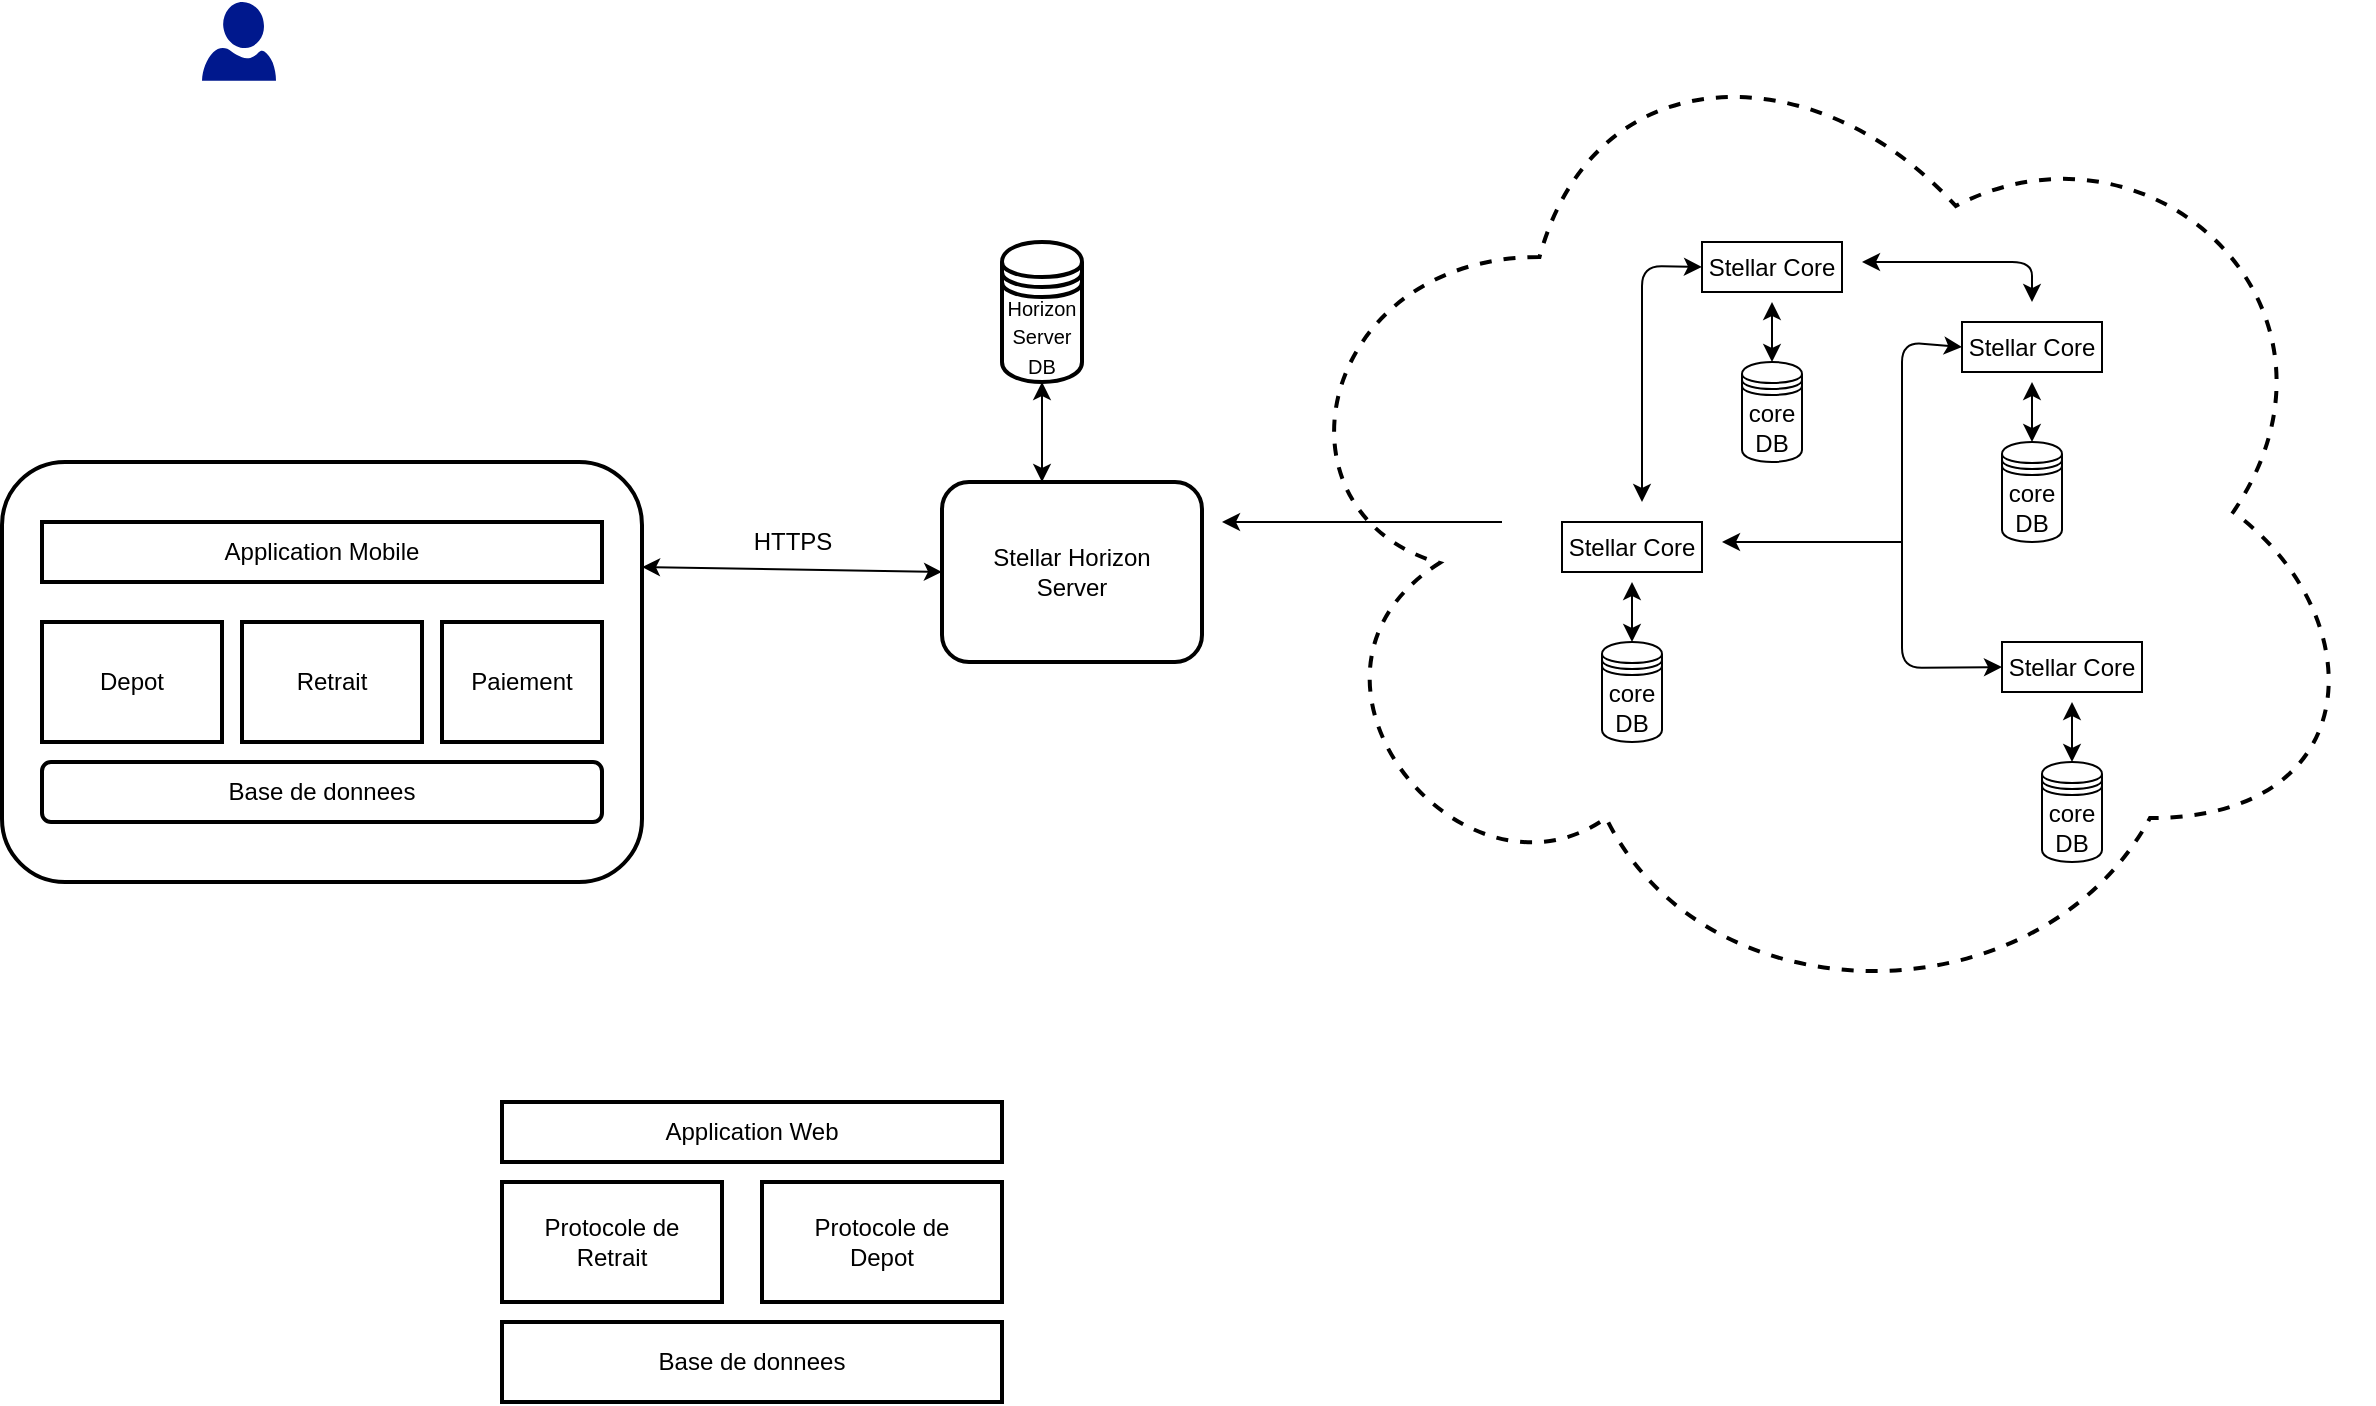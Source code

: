 <mxfile version="14.9.6" type="github">
  <diagram id="CUjo6yYS2-jJRDScZkBN" name="Page-1">
    <mxGraphModel dx="1751" dy="1161" grid="1" gridSize="10" guides="1" tooltips="1" connect="1" arrows="1" fold="1" page="0" pageScale="1" pageWidth="1600" pageHeight="900" math="0" shadow="0">
      <root>
        <mxCell id="0" />
        <mxCell id="1" parent="0" />
        <mxCell id="hTWjDd71BqVDaGFgW95k-2" value="" style="aspect=fixed;pointerEvents=1;shadow=0;dashed=0;html=1;strokeColor=none;labelPosition=center;verticalLabelPosition=bottom;verticalAlign=top;align=center;fillColor=#00188D;shape=mxgraph.azure.user" parent="1" vertex="1">
          <mxGeometry x="100" y="-40" width="37" height="39.36" as="geometry" />
        </mxCell>
        <mxCell id="hTWjDd71BqVDaGFgW95k-7" value="&lt;font style=&quot;font-size: 12px&quot;&gt;core&lt;br&gt;DB&lt;/font&gt;" style="shape=datastore;whiteSpace=wrap;html=1;" parent="1" vertex="1">
          <mxGeometry x="800" y="280" width="30" height="50" as="geometry" />
        </mxCell>
        <mxCell id="hTWjDd71BqVDaGFgW95k-11" value="Stellar Core" style="rounded=0;whiteSpace=wrap;html=1;" parent="1" vertex="1">
          <mxGeometry x="780" y="220" width="70" height="25" as="geometry" />
        </mxCell>
        <mxCell id="hTWjDd71BqVDaGFgW95k-23" value="" style="endArrow=classic;startArrow=classic;html=1;exitX=0.5;exitY=0;exitDx=0;exitDy=0;" parent="1" source="hTWjDd71BqVDaGFgW95k-7" edge="1">
          <mxGeometry width="50" height="50" relative="1" as="geometry">
            <mxPoint x="870" y="210" as="sourcePoint" />
            <mxPoint x="815" y="250" as="targetPoint" />
          </mxGeometry>
        </mxCell>
        <mxCell id="hTWjDd71BqVDaGFgW95k-33" value="&lt;font style=&quot;font-size: 12px&quot;&gt;core&lt;br&gt;DB&lt;/font&gt;" style="shape=datastore;whiteSpace=wrap;html=1;" parent="1" vertex="1">
          <mxGeometry x="870" y="140" width="30" height="50" as="geometry" />
        </mxCell>
        <mxCell id="hTWjDd71BqVDaGFgW95k-34" value="Stellar Core" style="rounded=0;whiteSpace=wrap;html=1;" parent="1" vertex="1">
          <mxGeometry x="850" y="80" width="70" height="25" as="geometry" />
        </mxCell>
        <mxCell id="hTWjDd71BqVDaGFgW95k-35" value="" style="endArrow=classic;startArrow=classic;html=1;exitX=0.5;exitY=0;exitDx=0;exitDy=0;" parent="1" source="hTWjDd71BqVDaGFgW95k-33" edge="1">
          <mxGeometry width="50" height="50" relative="1" as="geometry">
            <mxPoint x="940" y="70" as="sourcePoint" />
            <mxPoint x="885" y="110" as="targetPoint" />
          </mxGeometry>
        </mxCell>
        <mxCell id="hTWjDd71BqVDaGFgW95k-36" value="&lt;font style=&quot;font-size: 12px&quot;&gt;core&lt;br&gt;DB&lt;/font&gt;" style="shape=datastore;whiteSpace=wrap;html=1;" parent="1" vertex="1">
          <mxGeometry x="1000" y="180" width="30" height="50" as="geometry" />
        </mxCell>
        <mxCell id="hTWjDd71BqVDaGFgW95k-37" value="Stellar Core" style="rounded=0;whiteSpace=wrap;html=1;" parent="1" vertex="1">
          <mxGeometry x="980" y="120" width="70" height="25" as="geometry" />
        </mxCell>
        <mxCell id="hTWjDd71BqVDaGFgW95k-38" value="" style="endArrow=classic;startArrow=classic;html=1;exitX=0.5;exitY=0;exitDx=0;exitDy=0;" parent="1" source="hTWjDd71BqVDaGFgW95k-36" edge="1">
          <mxGeometry width="50" height="50" relative="1" as="geometry">
            <mxPoint x="1070" y="110" as="sourcePoint" />
            <mxPoint x="1015" y="150" as="targetPoint" />
          </mxGeometry>
        </mxCell>
        <mxCell id="hTWjDd71BqVDaGFgW95k-39" value="&lt;font style=&quot;font-size: 12px&quot;&gt;core&lt;br&gt;DB&lt;/font&gt;" style="shape=datastore;whiteSpace=wrap;html=1;" parent="1" vertex="1">
          <mxGeometry x="1020" y="340" width="30" height="50" as="geometry" />
        </mxCell>
        <mxCell id="hTWjDd71BqVDaGFgW95k-40" value="Stellar Core" style="rounded=0;whiteSpace=wrap;html=1;" parent="1" vertex="1">
          <mxGeometry x="1000" y="280" width="70" height="25" as="geometry" />
        </mxCell>
        <mxCell id="hTWjDd71BqVDaGFgW95k-41" value="" style="endArrow=classic;startArrow=classic;html=1;exitX=0.5;exitY=0;exitDx=0;exitDy=0;" parent="1" source="hTWjDd71BqVDaGFgW95k-39" edge="1">
          <mxGeometry width="50" height="50" relative="1" as="geometry">
            <mxPoint x="1090" y="270" as="sourcePoint" />
            <mxPoint x="1035" y="310" as="targetPoint" />
          </mxGeometry>
        </mxCell>
        <mxCell id="hTWjDd71BqVDaGFgW95k-42" value="" style="endArrow=classic;startArrow=classic;html=1;entryX=0;entryY=0.5;entryDx=0;entryDy=0;" parent="1" target="hTWjDd71BqVDaGFgW95k-34" edge="1">
          <mxGeometry width="50" height="50" relative="1" as="geometry">
            <mxPoint x="820" y="210" as="sourcePoint" />
            <mxPoint x="820" y="60" as="targetPoint" />
            <Array as="points">
              <mxPoint x="820" y="92" />
            </Array>
          </mxGeometry>
        </mxCell>
        <mxCell id="hTWjDd71BqVDaGFgW95k-43" value="" style="endArrow=classic;startArrow=classic;html=1;" parent="1" edge="1">
          <mxGeometry width="50" height="50" relative="1" as="geometry">
            <mxPoint x="930" y="90" as="sourcePoint" />
            <mxPoint x="1015" y="110" as="targetPoint" />
            <Array as="points">
              <mxPoint x="1015" y="90" />
            </Array>
          </mxGeometry>
        </mxCell>
        <mxCell id="hTWjDd71BqVDaGFgW95k-44" value="" style="endArrow=classic;startArrow=classic;html=1;entryX=0;entryY=0.5;entryDx=0;entryDy=0;exitX=0;exitY=0.5;exitDx=0;exitDy=0;" parent="1" source="hTWjDd71BqVDaGFgW95k-37" target="hTWjDd71BqVDaGFgW95k-40" edge="1">
          <mxGeometry width="50" height="50" relative="1" as="geometry">
            <mxPoint x="940" y="120" as="sourcePoint" />
            <mxPoint x="880" y="100" as="targetPoint" />
            <Array as="points">
              <mxPoint x="950" y="130" />
              <mxPoint x="950" y="293" />
            </Array>
          </mxGeometry>
        </mxCell>
        <mxCell id="hTWjDd71BqVDaGFgW95k-45" value="" style="endArrow=classic;html=1;" parent="1" edge="1">
          <mxGeometry width="50" height="50" relative="1" as="geometry">
            <mxPoint x="950" y="230" as="sourcePoint" />
            <mxPoint x="860" y="230" as="targetPoint" />
          </mxGeometry>
        </mxCell>
        <mxCell id="hTWjDd71BqVDaGFgW95k-47" value="" style="ellipse;shape=cloud;whiteSpace=wrap;html=1;dashed=1;fillColor=none;strokeWidth=2;" parent="1" vertex="1">
          <mxGeometry x="630" y="-40" width="555" height="510" as="geometry" />
        </mxCell>
        <mxCell id="hTWjDd71BqVDaGFgW95k-48" value="Stellar Horizon&lt;br&gt;Server" style="rounded=1;whiteSpace=wrap;html=1;strokeWidth=2;fillColor=none;" parent="1" vertex="1">
          <mxGeometry x="470" y="200" width="130" height="90" as="geometry" />
        </mxCell>
        <mxCell id="hTWjDd71BqVDaGFgW95k-51" value="" style="endArrow=classic;html=1;" parent="1" edge="1">
          <mxGeometry width="50" height="50" relative="1" as="geometry">
            <mxPoint x="750" y="220" as="sourcePoint" />
            <mxPoint x="610" y="220" as="targetPoint" />
          </mxGeometry>
        </mxCell>
        <mxCell id="hTWjDd71BqVDaGFgW95k-52" value="&lt;font style=&quot;font-size: 10px&quot;&gt;Horizon&lt;br&gt;Server&lt;br&gt;DB&lt;/font&gt;" style="shape=datastore;whiteSpace=wrap;html=1;strokeColor=#000000;strokeWidth=2;fillColor=none;" parent="1" vertex="1">
          <mxGeometry x="500" y="80" width="40" height="70" as="geometry" />
        </mxCell>
        <mxCell id="hTWjDd71BqVDaGFgW95k-55" value="" style="endArrow=classic;startArrow=classic;html=1;" parent="1" edge="1">
          <mxGeometry width="50" height="50" relative="1" as="geometry">
            <mxPoint x="520" y="200" as="sourcePoint" />
            <mxPoint x="520" y="150" as="targetPoint" />
          </mxGeometry>
        </mxCell>
        <mxCell id="0A0NfgN1Bw4R6kFDzpNf-4" value="Application Mobile" style="rounded=0;whiteSpace=wrap;html=1;strokeColor=#000000;strokeWidth=2;fillColor=none;" vertex="1" parent="1">
          <mxGeometry x="20" y="220" width="280" height="30" as="geometry" />
        </mxCell>
        <mxCell id="0A0NfgN1Bw4R6kFDzpNf-5" value="Depot" style="rounded=0;whiteSpace=wrap;html=1;strokeColor=#000000;strokeWidth=2;fillColor=none;" vertex="1" parent="1">
          <mxGeometry x="20" y="270" width="90" height="60" as="geometry" />
        </mxCell>
        <mxCell id="0A0NfgN1Bw4R6kFDzpNf-6" value="Retrait" style="rounded=0;whiteSpace=wrap;html=1;strokeColor=#000000;strokeWidth=2;fillColor=none;" vertex="1" parent="1">
          <mxGeometry x="120" y="270" width="90" height="60" as="geometry" />
        </mxCell>
        <mxCell id="0A0NfgN1Bw4R6kFDzpNf-7" value="Paiement" style="rounded=0;whiteSpace=wrap;html=1;strokeColor=#000000;strokeWidth=2;fillColor=none;" vertex="1" parent="1">
          <mxGeometry x="220" y="270" width="80" height="60" as="geometry" />
        </mxCell>
        <mxCell id="0A0NfgN1Bw4R6kFDzpNf-8" value="Base de donnees" style="rounded=1;whiteSpace=wrap;html=1;strokeColor=#000000;strokeWidth=2;fillColor=none;" vertex="1" parent="1">
          <mxGeometry x="20" y="340" width="280" height="30" as="geometry" />
        </mxCell>
        <mxCell id="0A0NfgN1Bw4R6kFDzpNf-9" value="" style="rounded=1;whiteSpace=wrap;html=1;strokeColor=#000000;strokeWidth=2;fillColor=none;" vertex="1" parent="1">
          <mxGeometry y="190" width="320" height="210" as="geometry" />
        </mxCell>
        <mxCell id="0A0NfgN1Bw4R6kFDzpNf-10" value="" style="endArrow=classic;startArrow=classic;html=1;exitX=1;exitY=0.25;exitDx=0;exitDy=0;entryX=0;entryY=0.5;entryDx=0;entryDy=0;" edge="1" parent="1" source="0A0NfgN1Bw4R6kFDzpNf-9" target="hTWjDd71BqVDaGFgW95k-48">
          <mxGeometry width="50" height="50" relative="1" as="geometry">
            <mxPoint x="470" y="340" as="sourcePoint" />
            <mxPoint x="520" y="290" as="targetPoint" />
          </mxGeometry>
        </mxCell>
        <mxCell id="0A0NfgN1Bw4R6kFDzpNf-11" value="HTTPS" style="text;html=1;align=center;verticalAlign=middle;resizable=0;points=[];autosize=1;strokeColor=none;" vertex="1" parent="1">
          <mxGeometry x="370" y="220" width="50" height="20" as="geometry" />
        </mxCell>
        <mxCell id="0A0NfgN1Bw4R6kFDzpNf-13" value="Application Web" style="rounded=0;whiteSpace=wrap;html=1;strokeColor=#000000;strokeWidth=2;fillColor=none;" vertex="1" parent="1">
          <mxGeometry x="250" y="510" width="250" height="30" as="geometry" />
        </mxCell>
        <mxCell id="0A0NfgN1Bw4R6kFDzpNf-14" value="Protocole de&lt;br&gt;Retrait" style="rounded=0;whiteSpace=wrap;html=1;strokeColor=#000000;strokeWidth=2;fillColor=none;" vertex="1" parent="1">
          <mxGeometry x="250" y="550" width="110" height="60" as="geometry" />
        </mxCell>
        <mxCell id="0A0NfgN1Bw4R6kFDzpNf-15" value="Protocole de&lt;br&gt;Depot" style="rounded=0;whiteSpace=wrap;html=1;strokeColor=#000000;strokeWidth=2;fillColor=none;" vertex="1" parent="1">
          <mxGeometry x="380" y="550" width="120" height="60" as="geometry" />
        </mxCell>
        <mxCell id="0A0NfgN1Bw4R6kFDzpNf-16" value="Base de donnees" style="rounded=0;whiteSpace=wrap;html=1;strokeColor=#000000;strokeWidth=2;fillColor=none;" vertex="1" parent="1">
          <mxGeometry x="250" y="620" width="250" height="40" as="geometry" />
        </mxCell>
      </root>
    </mxGraphModel>
  </diagram>
</mxfile>
